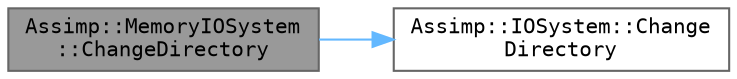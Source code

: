 digraph "Assimp::MemoryIOSystem::ChangeDirectory"
{
 // LATEX_PDF_SIZE
  bgcolor="transparent";
  edge [fontname=Terminal,fontsize=10,labelfontname=Helvetica,labelfontsize=10];
  node [fontname=Terminal,fontsize=10,shape=box,height=0.2,width=0.4];
  rankdir="LR";
  Node1 [label="Assimp::MemoryIOSystem\l::ChangeDirectory",height=0.2,width=0.4,color="gray40", fillcolor="grey60", style="filled", fontcolor="black",tooltip="Will change the directory."];
  Node1 -> Node2 [color="steelblue1",style="solid"];
  Node2 [label="Assimp::IOSystem::Change\lDirectory",height=0.2,width=0.4,color="grey40", fillcolor="white", style="filled",URL="$class_assimp_1_1_i_o_system.html#a93e80760bd5d5239ba8eab3bd31efa6b",tooltip="Will change the current directory to the given path."];
}
